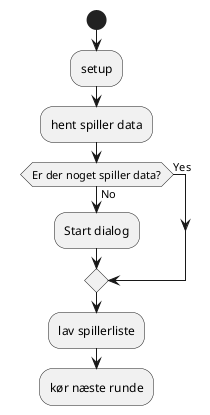 @startuml
'https://plantuml.com/activity-diagram-beta

start

:setup;
:hent spiller data;
if (Er der noget spiller data?) then (Yes)


   else (No)

   :Start dialog;



      endif
        label s
         :lav spillerliste;

      :kør næste runde;


@enduml

